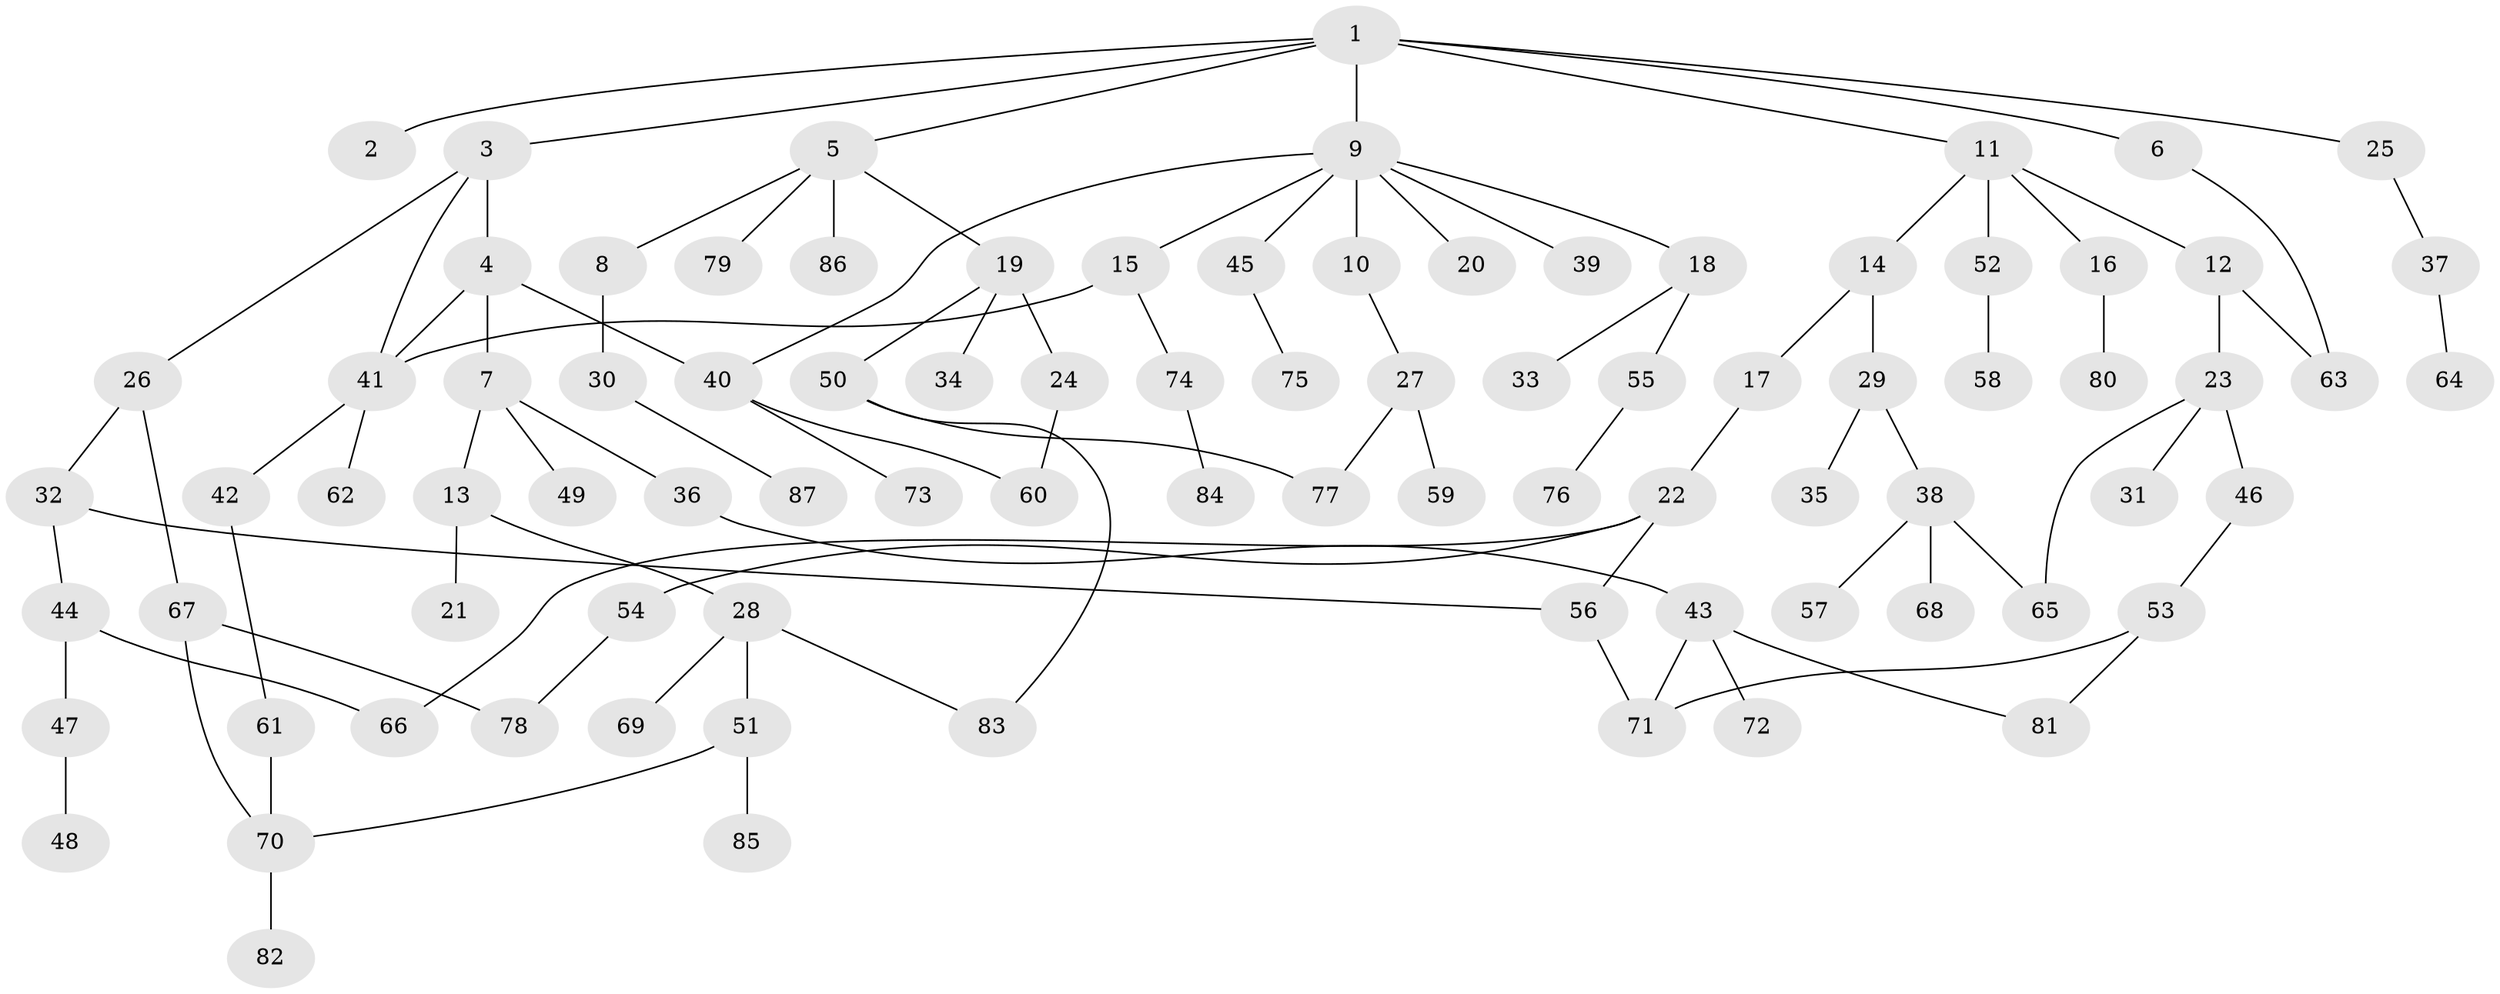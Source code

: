 // coarse degree distribution, {13: 0.016666666666666666, 1: 0.36666666666666664, 4: 0.06666666666666667, 6: 0.016666666666666666, 5: 0.1, 2: 0.2833333333333333, 3: 0.15}
// Generated by graph-tools (version 1.1) at 2025/23/03/03/25 07:23:35]
// undirected, 87 vertices, 102 edges
graph export_dot {
graph [start="1"]
  node [color=gray90,style=filled];
  1;
  2;
  3;
  4;
  5;
  6;
  7;
  8;
  9;
  10;
  11;
  12;
  13;
  14;
  15;
  16;
  17;
  18;
  19;
  20;
  21;
  22;
  23;
  24;
  25;
  26;
  27;
  28;
  29;
  30;
  31;
  32;
  33;
  34;
  35;
  36;
  37;
  38;
  39;
  40;
  41;
  42;
  43;
  44;
  45;
  46;
  47;
  48;
  49;
  50;
  51;
  52;
  53;
  54;
  55;
  56;
  57;
  58;
  59;
  60;
  61;
  62;
  63;
  64;
  65;
  66;
  67;
  68;
  69;
  70;
  71;
  72;
  73;
  74;
  75;
  76;
  77;
  78;
  79;
  80;
  81;
  82;
  83;
  84;
  85;
  86;
  87;
  1 -- 2;
  1 -- 3;
  1 -- 5;
  1 -- 6;
  1 -- 9;
  1 -- 11;
  1 -- 25;
  3 -- 4;
  3 -- 26;
  3 -- 41;
  4 -- 7;
  4 -- 40;
  4 -- 41;
  5 -- 8;
  5 -- 19;
  5 -- 79;
  5 -- 86;
  6 -- 63;
  7 -- 13;
  7 -- 36;
  7 -- 49;
  8 -- 30;
  9 -- 10;
  9 -- 15;
  9 -- 18;
  9 -- 20;
  9 -- 39;
  9 -- 45;
  9 -- 40;
  10 -- 27;
  11 -- 12;
  11 -- 14;
  11 -- 16;
  11 -- 52;
  12 -- 23;
  12 -- 63;
  13 -- 21;
  13 -- 28;
  14 -- 17;
  14 -- 29;
  15 -- 74;
  15 -- 41;
  16 -- 80;
  17 -- 22;
  18 -- 33;
  18 -- 55;
  19 -- 24;
  19 -- 34;
  19 -- 50;
  22 -- 54;
  22 -- 56;
  22 -- 66;
  23 -- 31;
  23 -- 46;
  23 -- 65;
  24 -- 60;
  25 -- 37;
  26 -- 32;
  26 -- 67;
  27 -- 59;
  27 -- 77;
  28 -- 51;
  28 -- 69;
  28 -- 83;
  29 -- 35;
  29 -- 38;
  30 -- 87;
  32 -- 44;
  32 -- 56;
  36 -- 43;
  37 -- 64;
  38 -- 57;
  38 -- 68;
  38 -- 65;
  40 -- 73;
  40 -- 60;
  41 -- 42;
  41 -- 62;
  42 -- 61;
  43 -- 72;
  43 -- 81;
  43 -- 71;
  44 -- 47;
  44 -- 66;
  45 -- 75;
  46 -- 53;
  47 -- 48;
  50 -- 83;
  50 -- 77;
  51 -- 70;
  51 -- 85;
  52 -- 58;
  53 -- 71;
  53 -- 81;
  54 -- 78;
  55 -- 76;
  56 -- 71;
  61 -- 70;
  67 -- 70;
  67 -- 78;
  70 -- 82;
  74 -- 84;
}
